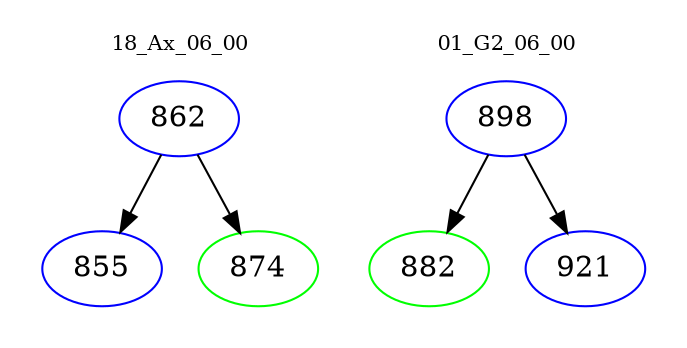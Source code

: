 digraph{
subgraph cluster_0 {
color = white
label = "18_Ax_06_00";
fontsize=10;
T0_862 [label="862", color="blue"]
T0_862 -> T0_855 [color="black"]
T0_855 [label="855", color="blue"]
T0_862 -> T0_874 [color="black"]
T0_874 [label="874", color="green"]
}
subgraph cluster_1 {
color = white
label = "01_G2_06_00";
fontsize=10;
T1_898 [label="898", color="blue"]
T1_898 -> T1_882 [color="black"]
T1_882 [label="882", color="green"]
T1_898 -> T1_921 [color="black"]
T1_921 [label="921", color="blue"]
}
}
